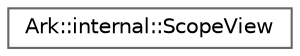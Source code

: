 digraph "Graphical Class Hierarchy"
{
 // INTERACTIVE_SVG=YES
 // LATEX_PDF_SIZE
  bgcolor="transparent";
  edge [fontname=Helvetica,fontsize=10,labelfontname=Helvetica,labelfontsize=10];
  node [fontname=Helvetica,fontsize=10,shape=box,height=0.2,width=0.4];
  rankdir="LR";
  Node0 [id="Node000000",label="Ark::internal::ScopeView",height=0.2,width=0.4,color="grey40", fillcolor="white", style="filled",URL="$d2/ddd/classArk_1_1internal_1_1ScopeView.html",tooltip="A class to handle the VM scope more efficiently."];
}
